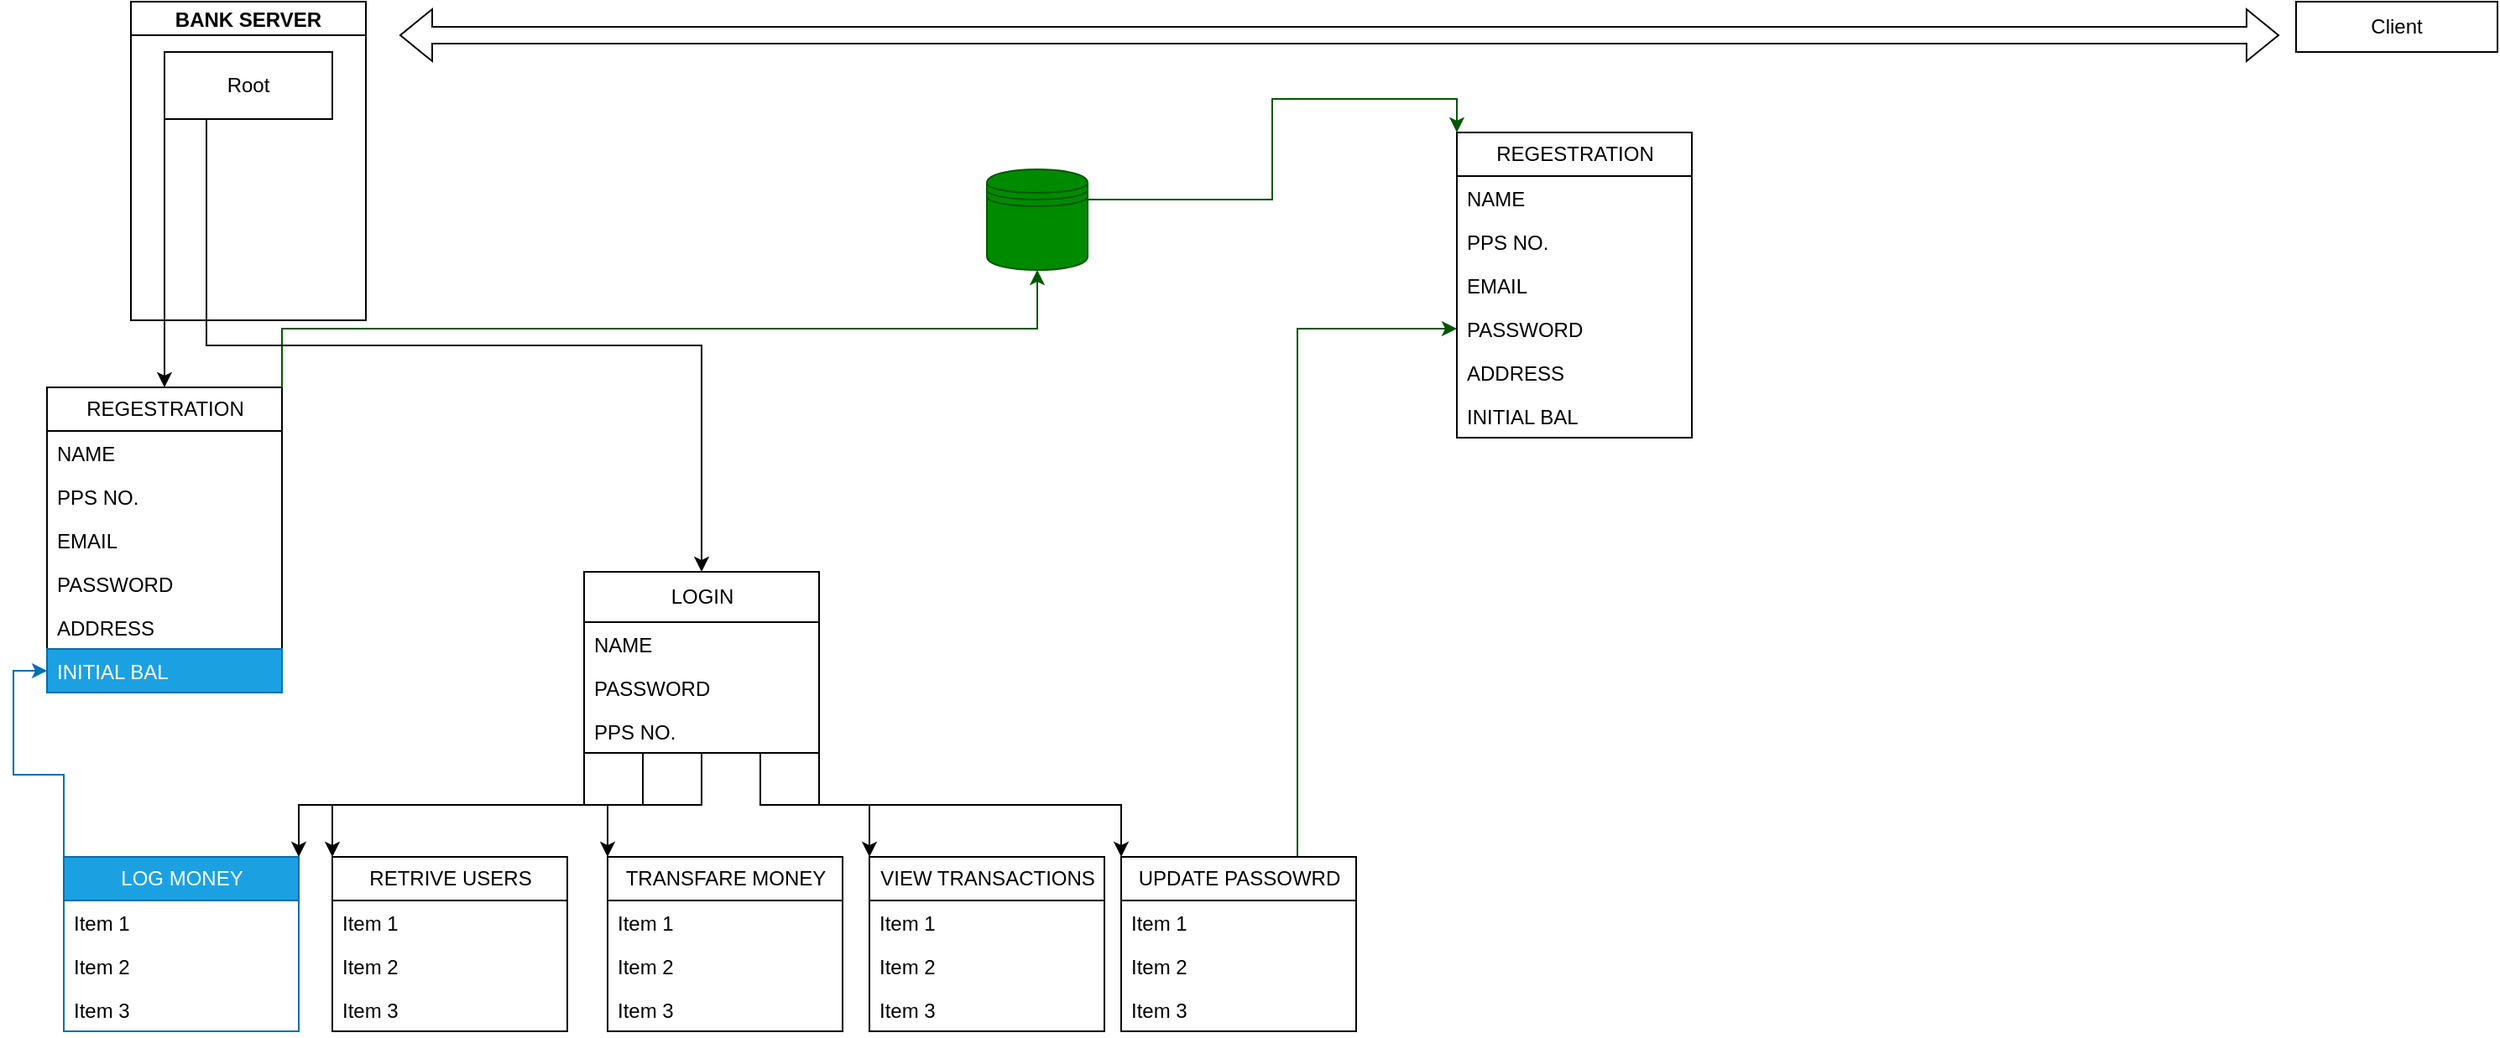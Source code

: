 <mxfile version="22.1.3" type="github">
  <diagram name="Page-1" id="QWM7EAN-_iuFJ1f6ZqT3">
    <mxGraphModel dx="2791" dy="704" grid="1" gridSize="10" guides="1" tooltips="1" connect="1" arrows="1" fold="1" page="1" pageScale="1" pageWidth="827" pageHeight="1169" math="0" shadow="0">
      <root>
        <mxCell id="0" />
        <mxCell id="1" parent="0" />
        <mxCell id="lnIAtkn5E2OI3Tq86I7G-2" value="&lt;div&gt;Client &lt;br&gt;&lt;/div&gt;" style="rounded=0;whiteSpace=wrap;html=1;" vertex="1" parent="1">
          <mxGeometry x="530" y="40" width="120" height="30" as="geometry" />
        </mxCell>
        <mxCell id="lnIAtkn5E2OI3Tq86I7G-3" value="" style="shape=flexArrow;endArrow=classic;startArrow=classic;html=1;rounded=0;" edge="1" parent="1">
          <mxGeometry width="100" height="100" relative="1" as="geometry">
            <mxPoint x="-600" y="60" as="sourcePoint" />
            <mxPoint x="520" y="60" as="targetPoint" />
            <Array as="points" />
          </mxGeometry>
        </mxCell>
        <mxCell id="lnIAtkn5E2OI3Tq86I7G-111" style="edgeStyle=orthogonalEdgeStyle;rounded=0;orthogonalLoop=1;jettySize=auto;html=1;exitX=1;exitY=0;exitDx=0;exitDy=0;entryX=0.5;entryY=1;entryDx=0;entryDy=0;fillColor=#008a00;strokeColor=#005700;" edge="1" parent="1" source="lnIAtkn5E2OI3Tq86I7G-13" target="lnIAtkn5E2OI3Tq86I7G-75">
          <mxGeometry relative="1" as="geometry" />
        </mxCell>
        <mxCell id="lnIAtkn5E2OI3Tq86I7G-13" value="&lt;div&gt;REGESTRATION&lt;/div&gt;" style="swimlane;fontStyle=0;childLayout=stackLayout;horizontal=1;startSize=26;fillColor=none;horizontalStack=0;resizeParent=1;resizeParentMax=0;resizeLast=0;collapsible=1;marginBottom=0;html=1;" vertex="1" parent="1">
          <mxGeometry x="-810" y="270" width="140" height="182" as="geometry" />
        </mxCell>
        <mxCell id="lnIAtkn5E2OI3Tq86I7G-20" value="&lt;div&gt;NAME&lt;/div&gt;&lt;div&gt;&lt;br&gt;&lt;/div&gt;&lt;div&gt;&lt;br&gt;&lt;/div&gt;" style="text;strokeColor=none;fillColor=none;align=left;verticalAlign=top;spacingLeft=4;spacingRight=4;overflow=hidden;rotatable=0;points=[[0,0.5],[1,0.5]];portConstraint=eastwest;whiteSpace=wrap;html=1;" vertex="1" parent="lnIAtkn5E2OI3Tq86I7G-13">
          <mxGeometry y="26" width="140" height="26" as="geometry" />
        </mxCell>
        <mxCell id="lnIAtkn5E2OI3Tq86I7G-19" value="PPS NO." style="text;strokeColor=none;fillColor=none;align=left;verticalAlign=top;spacingLeft=4;spacingRight=4;overflow=hidden;rotatable=0;points=[[0,0.5],[1,0.5]];portConstraint=eastwest;whiteSpace=wrap;html=1;" vertex="1" parent="lnIAtkn5E2OI3Tq86I7G-13">
          <mxGeometry y="52" width="140" height="26" as="geometry" />
        </mxCell>
        <mxCell id="lnIAtkn5E2OI3Tq86I7G-18" value="EMAIL" style="text;strokeColor=none;fillColor=none;align=left;verticalAlign=top;spacingLeft=4;spacingRight=4;overflow=hidden;rotatable=0;points=[[0,0.5],[1,0.5]];portConstraint=eastwest;whiteSpace=wrap;html=1;" vertex="1" parent="lnIAtkn5E2OI3Tq86I7G-13">
          <mxGeometry y="78" width="140" height="26" as="geometry" />
        </mxCell>
        <mxCell id="lnIAtkn5E2OI3Tq86I7G-17" value="PASSWORD" style="text;strokeColor=none;fillColor=none;align=left;verticalAlign=top;spacingLeft=4;spacingRight=4;overflow=hidden;rotatable=0;points=[[0,0.5],[1,0.5]];portConstraint=eastwest;whiteSpace=wrap;html=1;" vertex="1" parent="lnIAtkn5E2OI3Tq86I7G-13">
          <mxGeometry y="104" width="140" height="26" as="geometry" />
        </mxCell>
        <mxCell id="lnIAtkn5E2OI3Tq86I7G-14" value="ADDRESS" style="text;strokeColor=none;fillColor=none;align=left;verticalAlign=top;spacingLeft=4;spacingRight=4;overflow=hidden;rotatable=0;points=[[0,0.5],[1,0.5]];portConstraint=eastwest;whiteSpace=wrap;html=1;" vertex="1" parent="lnIAtkn5E2OI3Tq86I7G-13">
          <mxGeometry y="130" width="140" height="26" as="geometry" />
        </mxCell>
        <mxCell id="lnIAtkn5E2OI3Tq86I7G-15" value="INITIAL BAL" style="text;strokeColor=#006EAF;fillColor=#1ba1e2;align=left;verticalAlign=top;spacingLeft=4;spacingRight=4;overflow=hidden;rotatable=0;points=[[0,0.5],[1,0.5]];portConstraint=eastwest;whiteSpace=wrap;html=1;fontColor=#ffffff;" vertex="1" parent="lnIAtkn5E2OI3Tq86I7G-13">
          <mxGeometry y="156" width="140" height="26" as="geometry" />
        </mxCell>
        <mxCell id="lnIAtkn5E2OI3Tq86I7G-21" value="BANK SERVER" style="swimlane;startSize=20;horizontal=1;childLayout=treeLayout;horizontalTree=0;resizable=0;containerType=tree;fontSize=12;" vertex="1" parent="1">
          <mxGeometry x="-760" y="40" width="140" height="190" as="geometry" />
        </mxCell>
        <mxCell id="lnIAtkn5E2OI3Tq86I7G-22" value="Root" style="whiteSpace=wrap;html=1;" vertex="1" parent="lnIAtkn5E2OI3Tq86I7G-21">
          <mxGeometry x="20" y="30" width="100" height="40" as="geometry" />
        </mxCell>
        <mxCell id="lnIAtkn5E2OI3Tq86I7G-29" style="edgeStyle=orthogonalEdgeStyle;rounded=0;orthogonalLoop=1;jettySize=auto;html=1;exitX=0;exitY=1;exitDx=0;exitDy=0;entryX=0.5;entryY=0;entryDx=0;entryDy=0;" edge="1" parent="1" source="lnIAtkn5E2OI3Tq86I7G-22" target="lnIAtkn5E2OI3Tq86I7G-13">
          <mxGeometry relative="1" as="geometry" />
        </mxCell>
        <mxCell id="lnIAtkn5E2OI3Tq86I7G-103" style="edgeStyle=orthogonalEdgeStyle;rounded=0;orthogonalLoop=1;jettySize=auto;html=1;exitX=0;exitY=1;exitDx=0;exitDy=0;entryX=1;entryY=0;entryDx=0;entryDy=0;" edge="1" parent="1" source="lnIAtkn5E2OI3Tq86I7G-34" target="lnIAtkn5E2OI3Tq86I7G-50">
          <mxGeometry relative="1" as="geometry" />
        </mxCell>
        <mxCell id="lnIAtkn5E2OI3Tq86I7G-104" style="edgeStyle=orthogonalEdgeStyle;rounded=0;orthogonalLoop=1;jettySize=auto;html=1;exitX=0.25;exitY=1;exitDx=0;exitDy=0;entryX=0;entryY=0;entryDx=0;entryDy=0;" edge="1" parent="1" source="lnIAtkn5E2OI3Tq86I7G-34" target="lnIAtkn5E2OI3Tq86I7G-59">
          <mxGeometry relative="1" as="geometry" />
        </mxCell>
        <mxCell id="lnIAtkn5E2OI3Tq86I7G-105" style="edgeStyle=orthogonalEdgeStyle;rounded=0;orthogonalLoop=1;jettySize=auto;html=1;exitX=0.5;exitY=1;exitDx=0;exitDy=0;entryX=0;entryY=0;entryDx=0;entryDy=0;" edge="1" parent="1" source="lnIAtkn5E2OI3Tq86I7G-34" target="lnIAtkn5E2OI3Tq86I7G-63">
          <mxGeometry relative="1" as="geometry" />
        </mxCell>
        <mxCell id="lnIAtkn5E2OI3Tq86I7G-106" style="edgeStyle=orthogonalEdgeStyle;rounded=0;orthogonalLoop=1;jettySize=auto;html=1;exitX=0.75;exitY=1;exitDx=0;exitDy=0;entryX=0;entryY=0;entryDx=0;entryDy=0;" edge="1" parent="1" source="lnIAtkn5E2OI3Tq86I7G-34" target="lnIAtkn5E2OI3Tq86I7G-67">
          <mxGeometry relative="1" as="geometry" />
        </mxCell>
        <mxCell id="lnIAtkn5E2OI3Tq86I7G-107" style="edgeStyle=orthogonalEdgeStyle;rounded=0;orthogonalLoop=1;jettySize=auto;html=1;exitX=1;exitY=1;exitDx=0;exitDy=0;entryX=0;entryY=0;entryDx=0;entryDy=0;" edge="1" parent="1" source="lnIAtkn5E2OI3Tq86I7G-34" target="lnIAtkn5E2OI3Tq86I7G-71">
          <mxGeometry relative="1" as="geometry" />
        </mxCell>
        <mxCell id="lnIAtkn5E2OI3Tq86I7G-34" value="LOGIN" style="swimlane;fontStyle=0;childLayout=stackLayout;horizontal=1;startSize=30;fillColor=none;horizontalStack=0;resizeParent=1;resizeParentMax=0;resizeLast=0;collapsible=1;marginBottom=0;html=1;" vertex="1" parent="1">
          <mxGeometry x="-490" y="380" width="140" height="108" as="geometry">
            <mxRectangle x="-660" y="270" width="80" height="30" as="alternateBounds" />
          </mxGeometry>
        </mxCell>
        <mxCell id="lnIAtkn5E2OI3Tq86I7G-35" value="NAME" style="text;strokeColor=none;fillColor=none;align=left;verticalAlign=top;spacingLeft=4;spacingRight=4;overflow=hidden;rotatable=0;points=[[0,0.5],[1,0.5]];portConstraint=eastwest;whiteSpace=wrap;html=1;" vertex="1" parent="lnIAtkn5E2OI3Tq86I7G-34">
          <mxGeometry y="30" width="140" height="26" as="geometry" />
        </mxCell>
        <mxCell id="lnIAtkn5E2OI3Tq86I7G-36" value="PASSWORD" style="text;strokeColor=none;fillColor=none;align=left;verticalAlign=top;spacingLeft=4;spacingRight=4;overflow=hidden;rotatable=0;points=[[0,0.5],[1,0.5]];portConstraint=eastwest;whiteSpace=wrap;html=1;" vertex="1" parent="lnIAtkn5E2OI3Tq86I7G-34">
          <mxGeometry y="56" width="140" height="26" as="geometry" />
        </mxCell>
        <mxCell id="lnIAtkn5E2OI3Tq86I7G-37" value="PPS NO." style="text;strokeColor=none;fillColor=none;align=left;verticalAlign=top;spacingLeft=4;spacingRight=4;overflow=hidden;rotatable=0;points=[[0,0.5],[1,0.5]];portConstraint=eastwest;whiteSpace=wrap;html=1;" vertex="1" parent="lnIAtkn5E2OI3Tq86I7G-34">
          <mxGeometry y="82" width="140" height="26" as="geometry" />
        </mxCell>
        <mxCell id="lnIAtkn5E2OI3Tq86I7G-46" style="edgeStyle=orthogonalEdgeStyle;rounded=0;orthogonalLoop=1;jettySize=auto;html=1;exitX=0.25;exitY=1;exitDx=0;exitDy=0;entryX=0.5;entryY=0;entryDx=0;entryDy=0;" edge="1" parent="1" source="lnIAtkn5E2OI3Tq86I7G-22" target="lnIAtkn5E2OI3Tq86I7G-34">
          <mxGeometry relative="1" as="geometry" />
        </mxCell>
        <mxCell id="lnIAtkn5E2OI3Tq86I7G-112" style="edgeStyle=orthogonalEdgeStyle;rounded=0;orthogonalLoop=1;jettySize=auto;html=1;exitX=0;exitY=0;exitDx=0;exitDy=0;entryX=0;entryY=0.5;entryDx=0;entryDy=0;fillColor=#1ba1e2;strokeColor=#006EAF;" edge="1" parent="1" source="lnIAtkn5E2OI3Tq86I7G-50" target="lnIAtkn5E2OI3Tq86I7G-15">
          <mxGeometry relative="1" as="geometry" />
        </mxCell>
        <mxCell id="lnIAtkn5E2OI3Tq86I7G-50" value="&lt;div&gt;LOG MONEY&lt;/div&gt;" style="swimlane;fontStyle=0;childLayout=stackLayout;horizontal=1;startSize=26;fillColor=#1ba1e2;horizontalStack=0;resizeParent=1;resizeParentMax=0;resizeLast=0;collapsible=1;marginBottom=0;html=1;fontColor=#ffffff;strokeColor=#006EAF;" vertex="1" parent="1">
          <mxGeometry x="-800" y="550" width="140" height="104" as="geometry" />
        </mxCell>
        <mxCell id="lnIAtkn5E2OI3Tq86I7G-51" value="Item 1" style="text;strokeColor=none;fillColor=none;align=left;verticalAlign=top;spacingLeft=4;spacingRight=4;overflow=hidden;rotatable=0;points=[[0,0.5],[1,0.5]];portConstraint=eastwest;whiteSpace=wrap;html=1;" vertex="1" parent="lnIAtkn5E2OI3Tq86I7G-50">
          <mxGeometry y="26" width="140" height="26" as="geometry" />
        </mxCell>
        <mxCell id="lnIAtkn5E2OI3Tq86I7G-52" value="Item 2" style="text;strokeColor=none;fillColor=none;align=left;verticalAlign=top;spacingLeft=4;spacingRight=4;overflow=hidden;rotatable=0;points=[[0,0.5],[1,0.5]];portConstraint=eastwest;whiteSpace=wrap;html=1;" vertex="1" parent="lnIAtkn5E2OI3Tq86I7G-50">
          <mxGeometry y="52" width="140" height="26" as="geometry" />
        </mxCell>
        <mxCell id="lnIAtkn5E2OI3Tq86I7G-53" value="Item 3" style="text;strokeColor=none;fillColor=none;align=left;verticalAlign=top;spacingLeft=4;spacingRight=4;overflow=hidden;rotatable=0;points=[[0,0.5],[1,0.5]];portConstraint=eastwest;whiteSpace=wrap;html=1;" vertex="1" parent="lnIAtkn5E2OI3Tq86I7G-50">
          <mxGeometry y="78" width="140" height="26" as="geometry" />
        </mxCell>
        <mxCell id="lnIAtkn5E2OI3Tq86I7G-59" value="&lt;div&gt;RETRIVE USERS&lt;/div&gt;" style="swimlane;fontStyle=0;childLayout=stackLayout;horizontal=1;startSize=26;fillColor=none;horizontalStack=0;resizeParent=1;resizeParentMax=0;resizeLast=0;collapsible=1;marginBottom=0;html=1;" vertex="1" parent="1">
          <mxGeometry x="-640" y="550" width="140" height="104" as="geometry" />
        </mxCell>
        <mxCell id="lnIAtkn5E2OI3Tq86I7G-60" value="Item 1" style="text;strokeColor=none;fillColor=none;align=left;verticalAlign=top;spacingLeft=4;spacingRight=4;overflow=hidden;rotatable=0;points=[[0,0.5],[1,0.5]];portConstraint=eastwest;whiteSpace=wrap;html=1;" vertex="1" parent="lnIAtkn5E2OI3Tq86I7G-59">
          <mxGeometry y="26" width="140" height="26" as="geometry" />
        </mxCell>
        <mxCell id="lnIAtkn5E2OI3Tq86I7G-61" value="Item 2" style="text;strokeColor=none;fillColor=none;align=left;verticalAlign=top;spacingLeft=4;spacingRight=4;overflow=hidden;rotatable=0;points=[[0,0.5],[1,0.5]];portConstraint=eastwest;whiteSpace=wrap;html=1;" vertex="1" parent="lnIAtkn5E2OI3Tq86I7G-59">
          <mxGeometry y="52" width="140" height="26" as="geometry" />
        </mxCell>
        <mxCell id="lnIAtkn5E2OI3Tq86I7G-62" value="Item 3" style="text;strokeColor=none;fillColor=none;align=left;verticalAlign=top;spacingLeft=4;spacingRight=4;overflow=hidden;rotatable=0;points=[[0,0.5],[1,0.5]];portConstraint=eastwest;whiteSpace=wrap;html=1;" vertex="1" parent="lnIAtkn5E2OI3Tq86I7G-59">
          <mxGeometry y="78" width="140" height="26" as="geometry" />
        </mxCell>
        <mxCell id="lnIAtkn5E2OI3Tq86I7G-63" value="&lt;div&gt;TRANSFARE MONEY&lt;/div&gt;" style="swimlane;fontStyle=0;childLayout=stackLayout;horizontal=1;startSize=26;fillColor=none;horizontalStack=0;resizeParent=1;resizeParentMax=0;resizeLast=0;collapsible=1;marginBottom=0;html=1;" vertex="1" parent="1">
          <mxGeometry x="-476" y="550" width="140" height="104" as="geometry" />
        </mxCell>
        <mxCell id="lnIAtkn5E2OI3Tq86I7G-64" value="Item 1" style="text;strokeColor=none;fillColor=none;align=left;verticalAlign=top;spacingLeft=4;spacingRight=4;overflow=hidden;rotatable=0;points=[[0,0.5],[1,0.5]];portConstraint=eastwest;whiteSpace=wrap;html=1;" vertex="1" parent="lnIAtkn5E2OI3Tq86I7G-63">
          <mxGeometry y="26" width="140" height="26" as="geometry" />
        </mxCell>
        <mxCell id="lnIAtkn5E2OI3Tq86I7G-65" value="Item 2" style="text;strokeColor=none;fillColor=none;align=left;verticalAlign=top;spacingLeft=4;spacingRight=4;overflow=hidden;rotatable=0;points=[[0,0.5],[1,0.5]];portConstraint=eastwest;whiteSpace=wrap;html=1;" vertex="1" parent="lnIAtkn5E2OI3Tq86I7G-63">
          <mxGeometry y="52" width="140" height="26" as="geometry" />
        </mxCell>
        <mxCell id="lnIAtkn5E2OI3Tq86I7G-66" value="Item 3" style="text;strokeColor=none;fillColor=none;align=left;verticalAlign=top;spacingLeft=4;spacingRight=4;overflow=hidden;rotatable=0;points=[[0,0.5],[1,0.5]];portConstraint=eastwest;whiteSpace=wrap;html=1;" vertex="1" parent="lnIAtkn5E2OI3Tq86I7G-63">
          <mxGeometry y="78" width="140" height="26" as="geometry" />
        </mxCell>
        <mxCell id="lnIAtkn5E2OI3Tq86I7G-67" value="VIEW TRANSACTIONS" style="swimlane;fontStyle=0;childLayout=stackLayout;horizontal=1;startSize=26;fillColor=none;horizontalStack=0;resizeParent=1;resizeParentMax=0;resizeLast=0;collapsible=1;marginBottom=0;html=1;" vertex="1" parent="1">
          <mxGeometry x="-320" y="550" width="140" height="104" as="geometry" />
        </mxCell>
        <mxCell id="lnIAtkn5E2OI3Tq86I7G-68" value="Item 1" style="text;strokeColor=none;fillColor=none;align=left;verticalAlign=top;spacingLeft=4;spacingRight=4;overflow=hidden;rotatable=0;points=[[0,0.5],[1,0.5]];portConstraint=eastwest;whiteSpace=wrap;html=1;" vertex="1" parent="lnIAtkn5E2OI3Tq86I7G-67">
          <mxGeometry y="26" width="140" height="26" as="geometry" />
        </mxCell>
        <mxCell id="lnIAtkn5E2OI3Tq86I7G-69" value="Item 2" style="text;strokeColor=none;fillColor=none;align=left;verticalAlign=top;spacingLeft=4;spacingRight=4;overflow=hidden;rotatable=0;points=[[0,0.5],[1,0.5]];portConstraint=eastwest;whiteSpace=wrap;html=1;" vertex="1" parent="lnIAtkn5E2OI3Tq86I7G-67">
          <mxGeometry y="52" width="140" height="26" as="geometry" />
        </mxCell>
        <mxCell id="lnIAtkn5E2OI3Tq86I7G-70" value="Item 3" style="text;strokeColor=none;fillColor=none;align=left;verticalAlign=top;spacingLeft=4;spacingRight=4;overflow=hidden;rotatable=0;points=[[0,0.5],[1,0.5]];portConstraint=eastwest;whiteSpace=wrap;html=1;" vertex="1" parent="lnIAtkn5E2OI3Tq86I7G-67">
          <mxGeometry y="78" width="140" height="26" as="geometry" />
        </mxCell>
        <mxCell id="lnIAtkn5E2OI3Tq86I7G-93" style="edgeStyle=orthogonalEdgeStyle;rounded=0;orthogonalLoop=1;jettySize=auto;html=1;exitX=0.75;exitY=0;exitDx=0;exitDy=0;fillColor=#008a00;strokeColor=#005700;" edge="1" parent="1" source="lnIAtkn5E2OI3Tq86I7G-71" target="lnIAtkn5E2OI3Tq86I7G-90">
          <mxGeometry relative="1" as="geometry" />
        </mxCell>
        <mxCell id="lnIAtkn5E2OI3Tq86I7G-71" value="UPDATE PASSOWRD" style="swimlane;fontStyle=0;childLayout=stackLayout;horizontal=1;startSize=26;fillColor=none;horizontalStack=0;resizeParent=1;resizeParentMax=0;resizeLast=0;collapsible=1;marginBottom=0;html=1;" vertex="1" parent="1">
          <mxGeometry x="-170" y="550" width="140" height="104" as="geometry" />
        </mxCell>
        <mxCell id="lnIAtkn5E2OI3Tq86I7G-72" value="Item 1" style="text;strokeColor=none;fillColor=none;align=left;verticalAlign=top;spacingLeft=4;spacingRight=4;overflow=hidden;rotatable=0;points=[[0,0.5],[1,0.5]];portConstraint=eastwest;whiteSpace=wrap;html=1;" vertex="1" parent="lnIAtkn5E2OI3Tq86I7G-71">
          <mxGeometry y="26" width="140" height="26" as="geometry" />
        </mxCell>
        <mxCell id="lnIAtkn5E2OI3Tq86I7G-73" value="Item 2" style="text;strokeColor=none;fillColor=none;align=left;verticalAlign=top;spacingLeft=4;spacingRight=4;overflow=hidden;rotatable=0;points=[[0,0.5],[1,0.5]];portConstraint=eastwest;whiteSpace=wrap;html=1;" vertex="1" parent="lnIAtkn5E2OI3Tq86I7G-71">
          <mxGeometry y="52" width="140" height="26" as="geometry" />
        </mxCell>
        <mxCell id="lnIAtkn5E2OI3Tq86I7G-74" value="Item 3" style="text;strokeColor=none;fillColor=none;align=left;verticalAlign=top;spacingLeft=4;spacingRight=4;overflow=hidden;rotatable=0;points=[[0,0.5],[1,0.5]];portConstraint=eastwest;whiteSpace=wrap;html=1;" vertex="1" parent="lnIAtkn5E2OI3Tq86I7G-71">
          <mxGeometry y="78" width="140" height="26" as="geometry" />
        </mxCell>
        <mxCell id="lnIAtkn5E2OI3Tq86I7G-109" style="edgeStyle=orthogonalEdgeStyle;rounded=0;orthogonalLoop=1;jettySize=auto;html=1;exitX=1;exitY=0.3;exitDx=0;exitDy=0;entryX=0;entryY=0;entryDx=0;entryDy=0;fillColor=#008a00;strokeColor=#005700;" edge="1" parent="1" source="lnIAtkn5E2OI3Tq86I7G-75" target="lnIAtkn5E2OI3Tq86I7G-86">
          <mxGeometry relative="1" as="geometry" />
        </mxCell>
        <mxCell id="lnIAtkn5E2OI3Tq86I7G-75" value="" style="shape=datastore;whiteSpace=wrap;html=1;fillColor=#008a00;fontColor=#ffffff;strokeColor=#005700;" vertex="1" parent="1">
          <mxGeometry x="-250" y="140" width="60" height="60" as="geometry" />
        </mxCell>
        <mxCell id="lnIAtkn5E2OI3Tq86I7G-86" value="&lt;div&gt;REGESTRATION&lt;/div&gt;" style="swimlane;fontStyle=0;childLayout=stackLayout;horizontal=1;startSize=26;fillColor=none;horizontalStack=0;resizeParent=1;resizeParentMax=0;resizeLast=0;collapsible=1;marginBottom=0;html=1;" vertex="1" parent="1">
          <mxGeometry x="30" y="118" width="140" height="182" as="geometry" />
        </mxCell>
        <mxCell id="lnIAtkn5E2OI3Tq86I7G-87" value="&lt;div&gt;NAME&lt;/div&gt;&lt;div&gt;&lt;br&gt;&lt;/div&gt;&lt;div&gt;&lt;br&gt;&lt;/div&gt;" style="text;strokeColor=none;fillColor=none;align=left;verticalAlign=top;spacingLeft=4;spacingRight=4;overflow=hidden;rotatable=0;points=[[0,0.5],[1,0.5]];portConstraint=eastwest;whiteSpace=wrap;html=1;" vertex="1" parent="lnIAtkn5E2OI3Tq86I7G-86">
          <mxGeometry y="26" width="140" height="26" as="geometry" />
        </mxCell>
        <mxCell id="lnIAtkn5E2OI3Tq86I7G-88" value="PPS NO." style="text;strokeColor=none;fillColor=none;align=left;verticalAlign=top;spacingLeft=4;spacingRight=4;overflow=hidden;rotatable=0;points=[[0,0.5],[1,0.5]];portConstraint=eastwest;whiteSpace=wrap;html=1;" vertex="1" parent="lnIAtkn5E2OI3Tq86I7G-86">
          <mxGeometry y="52" width="140" height="26" as="geometry" />
        </mxCell>
        <mxCell id="lnIAtkn5E2OI3Tq86I7G-89" value="EMAIL" style="text;strokeColor=none;fillColor=none;align=left;verticalAlign=top;spacingLeft=4;spacingRight=4;overflow=hidden;rotatable=0;points=[[0,0.5],[1,0.5]];portConstraint=eastwest;whiteSpace=wrap;html=1;" vertex="1" parent="lnIAtkn5E2OI3Tq86I7G-86">
          <mxGeometry y="78" width="140" height="26" as="geometry" />
        </mxCell>
        <mxCell id="lnIAtkn5E2OI3Tq86I7G-90" value="PASSWORD" style="text;strokeColor=none;fillColor=none;align=left;verticalAlign=top;spacingLeft=4;spacingRight=4;overflow=hidden;rotatable=0;points=[[0,0.5],[1,0.5]];portConstraint=eastwest;whiteSpace=wrap;html=1;" vertex="1" parent="lnIAtkn5E2OI3Tq86I7G-86">
          <mxGeometry y="104" width="140" height="26" as="geometry" />
        </mxCell>
        <mxCell id="lnIAtkn5E2OI3Tq86I7G-91" value="ADDRESS" style="text;strokeColor=none;fillColor=none;align=left;verticalAlign=top;spacingLeft=4;spacingRight=4;overflow=hidden;rotatable=0;points=[[0,0.5],[1,0.5]];portConstraint=eastwest;whiteSpace=wrap;html=1;" vertex="1" parent="lnIAtkn5E2OI3Tq86I7G-86">
          <mxGeometry y="130" width="140" height="26" as="geometry" />
        </mxCell>
        <mxCell id="lnIAtkn5E2OI3Tq86I7G-92" value="INITIAL BAL" style="text;strokeColor=none;fillColor=none;align=left;verticalAlign=top;spacingLeft=4;spacingRight=4;overflow=hidden;rotatable=0;points=[[0,0.5],[1,0.5]];portConstraint=eastwest;whiteSpace=wrap;html=1;" vertex="1" parent="lnIAtkn5E2OI3Tq86I7G-86">
          <mxGeometry y="156" width="140" height="26" as="geometry" />
        </mxCell>
      </root>
    </mxGraphModel>
  </diagram>
</mxfile>
